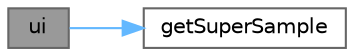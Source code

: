 digraph "ui"
{
 // INTERACTIVE_SVG=YES
 // LATEX_PDF_SIZE
  bgcolor="transparent";
  edge [fontname=Helvetica,fontsize=10,labelfontname=Helvetica,labelfontsize=10];
  node [fontname=Helvetica,fontsize=10,shape=box,height=0.2,width=0.4];
  rankdir="LR";
  Node1 [id="Node000001",label="ui",height=0.2,width=0.4,color="gray40", fillcolor="grey60", style="filled", fontcolor="black",tooltip=" "];
  Node1 -> Node2 [id="edge1_Node000001_Node000002",color="steelblue1",style="solid",tooltip=" "];
  Node2 [id="Node000002",label="getSuperSample",height=0.2,width=0.4,color="grey40", fillcolor="white", style="filled",URL="$d9/d29/wavefx_8cpp_ad3facb26c8fe2270d260a10ea9aceb09.html#ad3facb26c8fe2270d260a10ea9aceb09",tooltip=" "];
}

